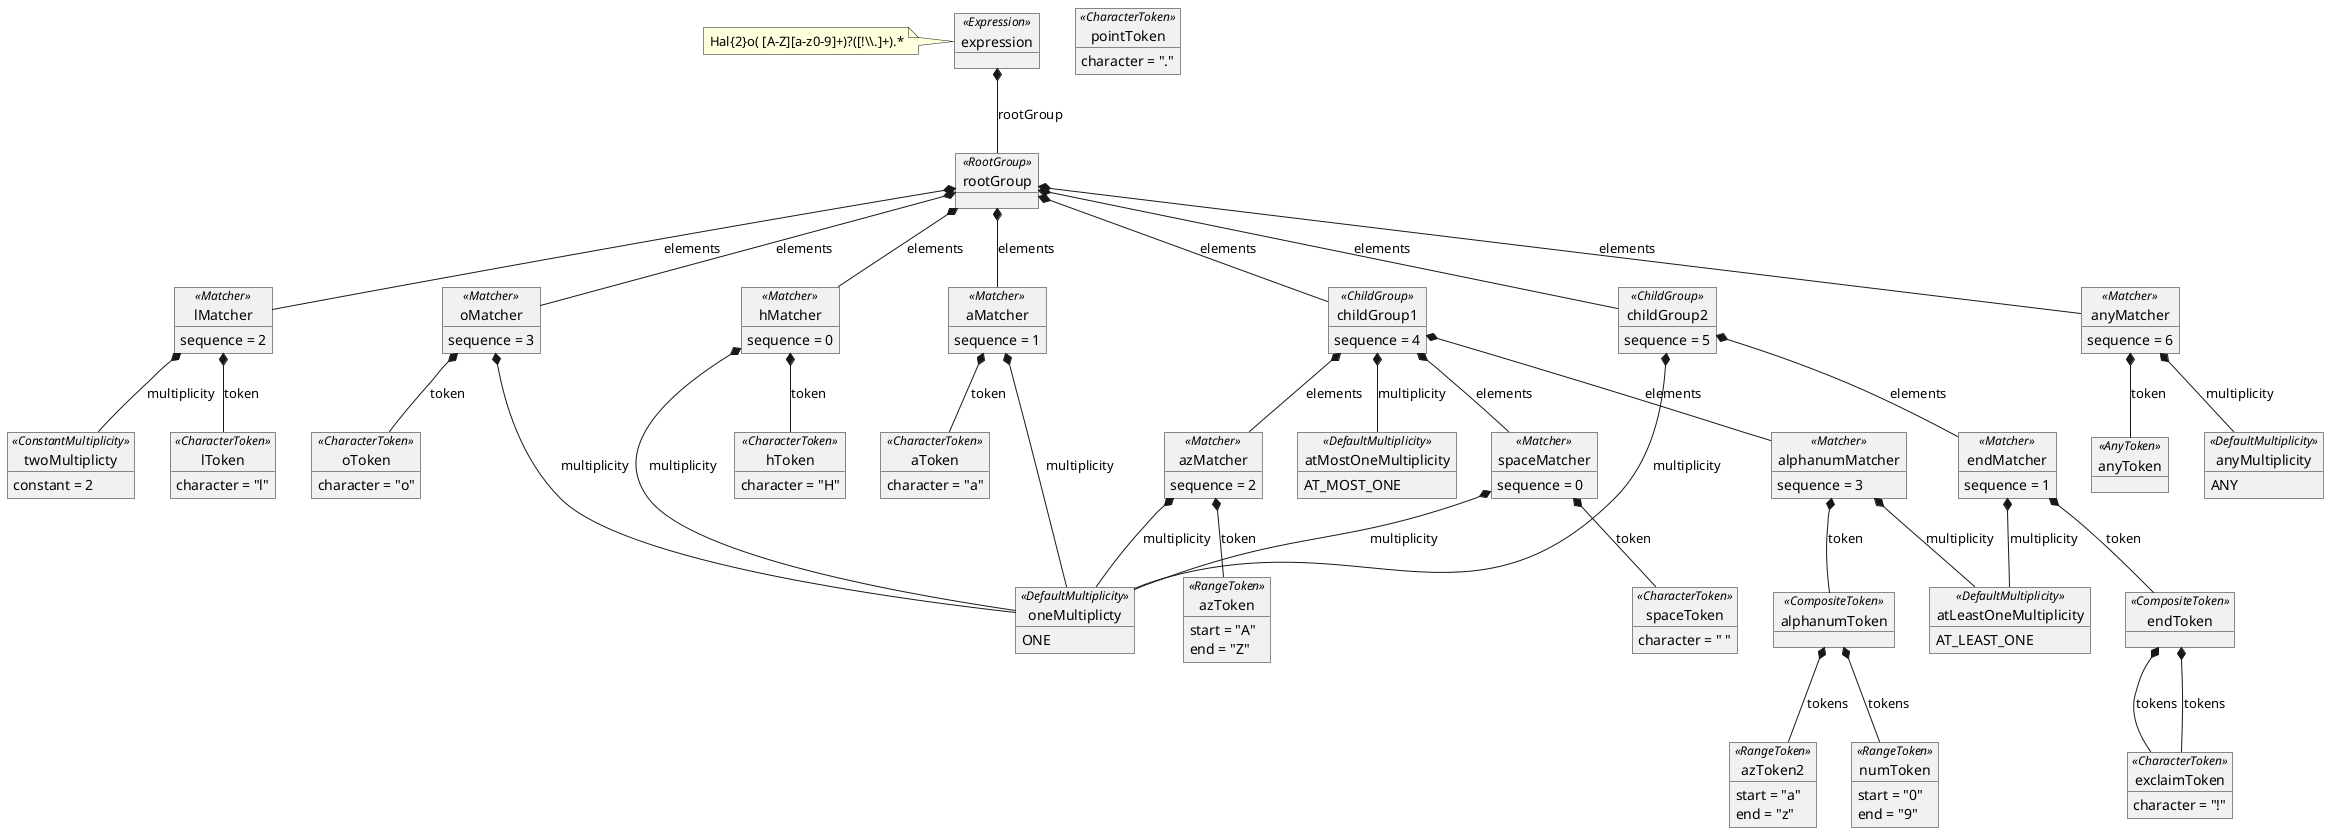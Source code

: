 @startuml

object expression <<Expression>> {
}
note left
Hal{2}o( [A-Z][a-z0-9]+)?([!\\.]+).*
end note

object rootGroup <<RootGroup>> {
}

expression *-- rootGroup : rootGroup

object hMatcher <<Matcher>> {
    sequence = 0
}

rootGroup *-- hMatcher : elements

object oneMultiplicty <<DefaultMultiplicity>> {
    ONE
}

hMatcher *-- oneMultiplicty : multiplicity

object hToken <<CharacterToken>> {
    character = "H"
}

hMatcher *-- hToken : token

object aMatcher <<Matcher>> {
    sequence = 1
}

rootGroup *-- aMatcher : elements


aMatcher *-- oneMultiplicty : multiplicity

object aToken <<CharacterToken>> {
    character = "a"
}

aMatcher *-- aToken : token

object lMatcher <<Matcher>> {
    sequence = 2
}

rootGroup *-- lMatcher : elements

object twoMultiplicty <<ConstantMultiplicity>> {
    constant = 2
}

lMatcher *-- twoMultiplicty : multiplicity

object lToken <<CharacterToken>> {
    character = "l"
}

lMatcher *-- lToken : token

object oMatcher <<Matcher>> {
    sequence = 3
}

rootGroup *-- oMatcher : elements


oMatcher *-- oneMultiplicty : multiplicity

object oToken <<CharacterToken>> {
    character = "o"
}

oMatcher *-- oToken : token

object childGroup1 <<ChildGroup>> {
    sequence = 4
}

rootGroup *-- childGroup1 : elements

object atMostOneMultiplicity <<DefaultMultiplicity>> {
    AT_MOST_ONE
}

childGroup1 *-- atMostOneMultiplicity : multiplicity

object spaceMatcher <<Matcher>> {
    sequence = 0
}

childGroup1 *-- spaceMatcher : elements

object spaceToken <<CharacterToken>> {
    character = " "
}

spaceMatcher *-- spaceToken : token

spaceMatcher *-- oneMultiplicty : multiplicity

object azMatcher <<Matcher>> {
    sequence = 2
}

childGroup1 *-- azMatcher : elements

object azToken <<RangeToken>> {
    start = "A"
    end = "Z"
}

azMatcher *-- azToken : token
azMatcher *-- oneMultiplicty : multiplicity

object alphanumMatcher <<Matcher>> {
    sequence = 3
}

childGroup1 *-- alphanumMatcher : elements

object atLeastOneMultiplicity <<DefaultMultiplicity>> {
    AT_LEAST_ONE
}

alphanumMatcher *-- atLeastOneMultiplicity : multiplicity

object alphanumToken <<CompositeToken>> {
}

alphanumMatcher *-- alphanumToken : token

object azToken2 <<RangeToken>> {
    start = "a"
    end = "z"
}

alphanumToken *-- azToken2 : tokens

object numToken <<RangeToken>> {
    start = "0"
    end = "9"
}

alphanumToken *-- numToken : tokens


object childGroup2 <<ChildGroup>> {
    sequence = 5
}

rootGroup *-- childGroup2 : elements

childGroup2 *-- oneMultiplicty : multiplicity

object endMatcher <<Matcher>> {
    sequence = 1
}

childGroup2 *-- endMatcher : elements

endMatcher *-- atLeastOneMultiplicity : multiplicity

object endToken <<CompositeToken>> {
}

endMatcher *-- endToken : token

object exclaimToken <<CharacterToken>> {
    character = "!"
}

endToken *-- exclaimToken : tokens

object pointToken <<CharacterToken>> {
    character = "."
}

endToken *-- exclaimToken : tokens


object anyMatcher <<Matcher>> {
    sequence = 6
}

rootGroup *-- anyMatcher : elements

object anyToken  <<AnyToken>> {
}

anyMatcher *-- anyToken : token

object anyMultiplicity <<DefaultMultiplicity>> {
    ANY
}

anyMatcher *-- anyMultiplicity : multiplicity

@enduml